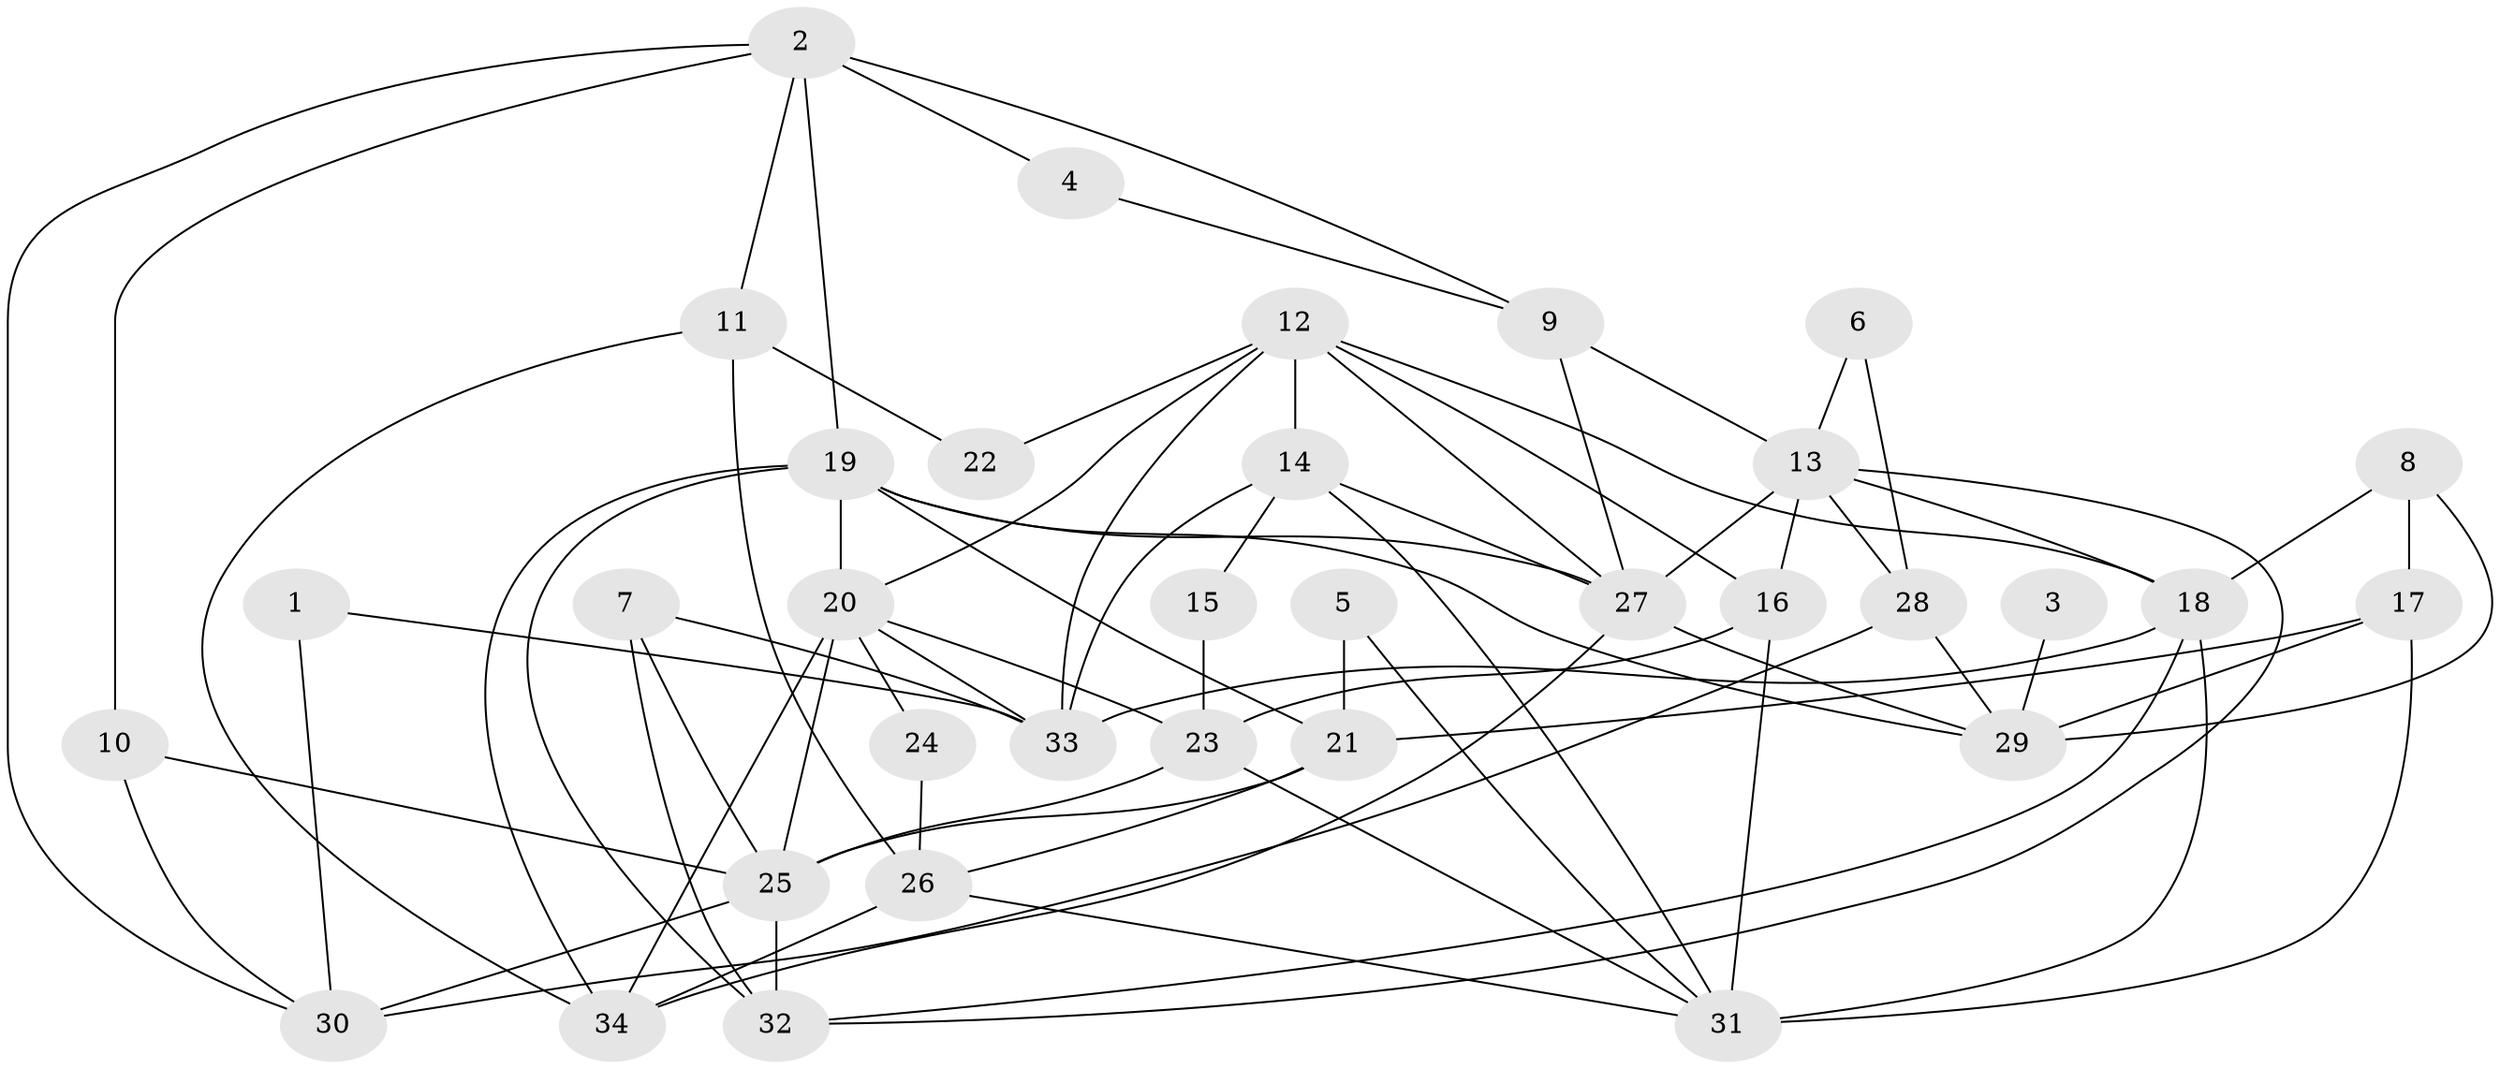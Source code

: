 // original degree distribution, {3: 0.21428571428571427, 5: 0.19642857142857142, 6: 0.16071428571428573, 4: 0.23214285714285715, 2: 0.17857142857142858, 7: 0.017857142857142856}
// Generated by graph-tools (version 1.1) at 2025/36/03/04/25 23:36:59]
// undirected, 34 vertices, 76 edges
graph export_dot {
  node [color=gray90,style=filled];
  1;
  2;
  3;
  4;
  5;
  6;
  7;
  8;
  9;
  10;
  11;
  12;
  13;
  14;
  15;
  16;
  17;
  18;
  19;
  20;
  21;
  22;
  23;
  24;
  25;
  26;
  27;
  28;
  29;
  30;
  31;
  32;
  33;
  34;
  1 -- 30 [weight=1.0];
  1 -- 33 [weight=1.0];
  2 -- 4 [weight=1.0];
  2 -- 9 [weight=1.0];
  2 -- 10 [weight=1.0];
  2 -- 11 [weight=1.0];
  2 -- 19 [weight=1.0];
  2 -- 30 [weight=1.0];
  3 -- 29 [weight=2.0];
  4 -- 9 [weight=1.0];
  5 -- 21 [weight=1.0];
  5 -- 31 [weight=1.0];
  6 -- 13 [weight=1.0];
  6 -- 28 [weight=1.0];
  7 -- 25 [weight=1.0];
  7 -- 32 [weight=1.0];
  7 -- 33 [weight=1.0];
  8 -- 17 [weight=1.0];
  8 -- 18 [weight=1.0];
  8 -- 29 [weight=1.0];
  9 -- 13 [weight=2.0];
  9 -- 27 [weight=2.0];
  10 -- 25 [weight=1.0];
  10 -- 30 [weight=1.0];
  11 -- 22 [weight=1.0];
  11 -- 26 [weight=1.0];
  11 -- 34 [weight=1.0];
  12 -- 14 [weight=1.0];
  12 -- 16 [weight=1.0];
  12 -- 18 [weight=1.0];
  12 -- 20 [weight=1.0];
  12 -- 22 [weight=1.0];
  12 -- 27 [weight=1.0];
  12 -- 33 [weight=1.0];
  13 -- 16 [weight=1.0];
  13 -- 18 [weight=1.0];
  13 -- 27 [weight=2.0];
  13 -- 28 [weight=1.0];
  13 -- 32 [weight=1.0];
  14 -- 15 [weight=1.0];
  14 -- 27 [weight=1.0];
  14 -- 31 [weight=1.0];
  14 -- 33 [weight=1.0];
  15 -- 23 [weight=2.0];
  16 -- 23 [weight=1.0];
  16 -- 31 [weight=2.0];
  17 -- 21 [weight=1.0];
  17 -- 29 [weight=1.0];
  17 -- 31 [weight=1.0];
  18 -- 31 [weight=1.0];
  18 -- 32 [weight=1.0];
  18 -- 33 [weight=1.0];
  19 -- 20 [weight=1.0];
  19 -- 21 [weight=2.0];
  19 -- 27 [weight=1.0];
  19 -- 29 [weight=1.0];
  19 -- 32 [weight=1.0];
  19 -- 34 [weight=1.0];
  20 -- 23 [weight=2.0];
  20 -- 24 [weight=2.0];
  20 -- 25 [weight=2.0];
  20 -- 33 [weight=1.0];
  20 -- 34 [weight=1.0];
  21 -- 25 [weight=1.0];
  21 -- 26 [weight=1.0];
  23 -- 25 [weight=1.0];
  23 -- 31 [weight=1.0];
  24 -- 26 [weight=1.0];
  25 -- 30 [weight=2.0];
  25 -- 32 [weight=1.0];
  26 -- 31 [weight=1.0];
  26 -- 34 [weight=2.0];
  27 -- 29 [weight=1.0];
  27 -- 34 [weight=1.0];
  28 -- 29 [weight=1.0];
  28 -- 30 [weight=1.0];
}
